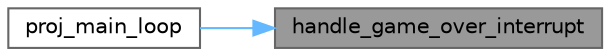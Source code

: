 digraph "handle_game_over_interrupt"
{
 // LATEX_PDF_SIZE
  bgcolor="transparent";
  edge [fontname=Helvetica,fontsize=10,labelfontname=Helvetica,labelfontsize=10];
  node [fontname=Helvetica,fontsize=10,shape=box,height=0.2,width=0.4];
  rankdir="RL";
  Node1 [id="Node000001",label="handle_game_over_interrupt",height=0.2,width=0.4,color="gray40", fillcolor="grey60", style="filled", fontcolor="black",tooltip="Handles the game over interrupts."];
  Node1 -> Node2 [id="edge1_Node000001_Node000002",dir="back",color="steelblue1",style="solid",tooltip=" "];
  Node2 [id="Node000002",label="proj_main_loop",height=0.2,width=0.4,color="grey40", fillcolor="white", style="filled",URL="$main_8c.html#a2a16f651eccbd248e1ad3b3b924b143b",tooltip="Main loop of the game."];
}
